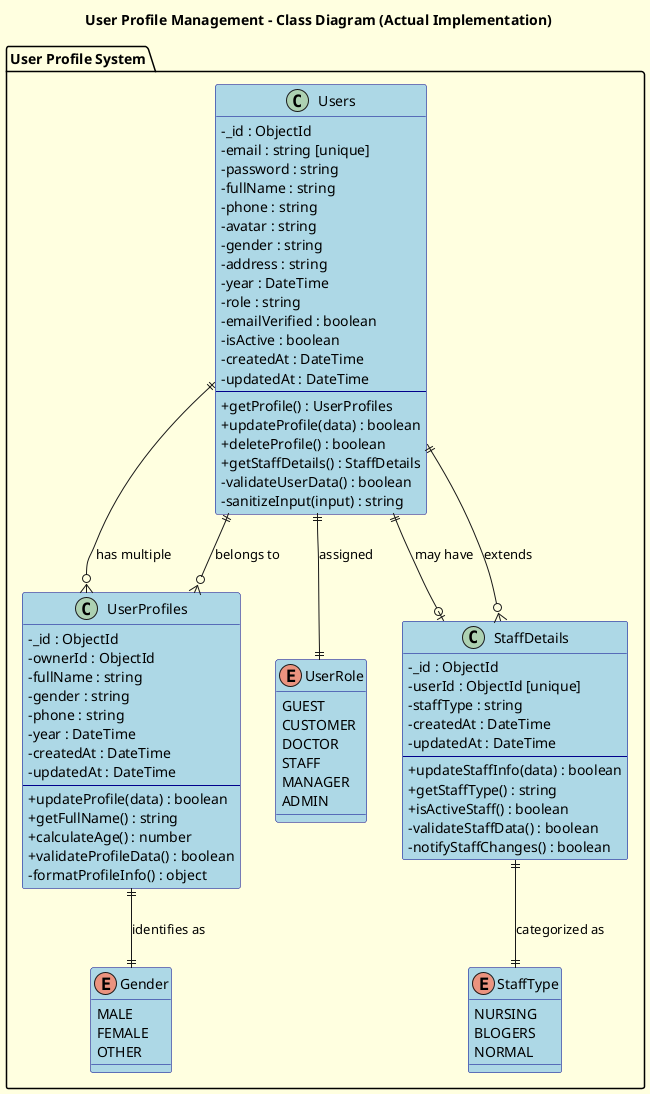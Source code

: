 @startuml 02_user_profile

skinparam classAttributeIconSize 0
skinparam backgroundColor LightYellow
skinparam classBackgroundColor LightBlue
skinparam classBorderColor DarkBlue

title User Profile Management - Class Diagram (Actual Implementation)

package "User Profile System" {
    class Users {
        - _id : ObjectId
        - email : string [unique]
        - password : string
        - fullName : string
        - phone : string
        - avatar : string
        - gender : string
        - address : string
        - year : DateTime
        - role : string
        - emailVerified : boolean
        - isActive : boolean
        - createdAt : DateTime
        - updatedAt : DateTime
        --
        + getProfile() : UserProfiles
        + updateProfile(data) : boolean
        + deleteProfile() : boolean
        + getStaffDetails() : StaffDetails
        - validateUserData() : boolean
        - sanitizeInput(input) : string
    }

    class UserProfiles {
        - _id : ObjectId
        - ownerId : ObjectId
        - fullName : string
        - gender : string
        - phone : string
        - year : DateTime
        - createdAt : DateTime
        - updatedAt : DateTime
        --
        + updateProfile(data) : boolean
        + getFullName() : string
        + calculateAge() : number
        + validateProfileData() : boolean
        - formatProfileInfo() : object
    }

    class StaffDetails {
        - _id : ObjectId
        - userId : ObjectId [unique]
        - staffType : string
        - createdAt : DateTime
        - updatedAt : DateTime
        --
        + updateStaffInfo(data) : boolean
        + getStaffType() : string
        + isActiveStaff() : boolean
        - validateStaffData() : boolean
        - notifyStaffChanges() : boolean
    }

    enum UserRole {
        GUEST
        CUSTOMER
        DOCTOR
        STAFF
        MANAGER
        ADMIN
    }

    enum Gender {
        MALE
        FEMALE
        OTHER
    }

    enum StaffType {
        NURSING
        BLOGERS
        NORMAL
    }
}

' Relationships
Users ||--o{ UserProfiles : "has multiple"
Users ||--o| StaffDetails : "may have"
Users ||--|| UserRole : "assigned"

UserProfiles }o--|| Users : "belongs to"
UserProfiles ||--|| Gender : "identifies as"

StaffDetails }o--|| Users : "extends"
StaffDetails ||--|| StaffType : "categorized as"

@enduml 